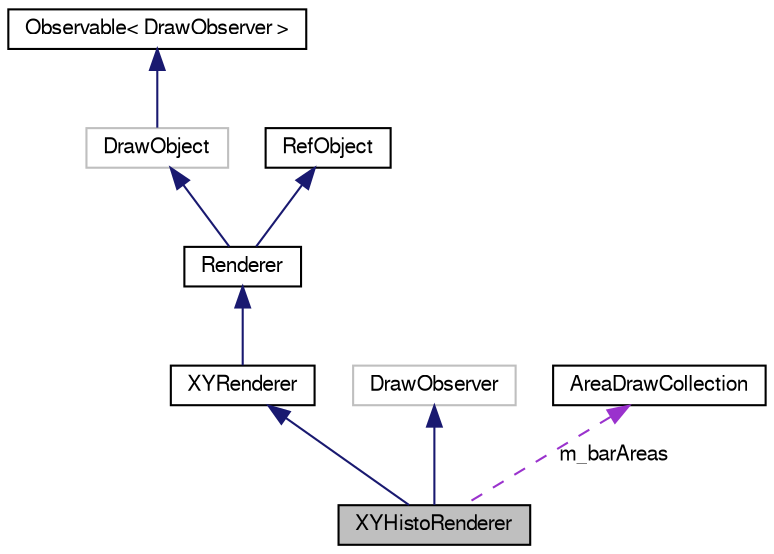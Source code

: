 digraph G
{
  bgcolor="transparent";
  edge [fontname="FreeSans",fontsize="10",labelfontname="FreeSans",labelfontsize="10"];
  node [fontname="FreeSans",fontsize="10",shape=record];
  Node1 [label="XYHistoRenderer",height=0.2,width=0.4,color="black", fillcolor="grey75", style="filled" fontcolor="black"];
  Node2 -> Node1 [dir=back,color="midnightblue",fontsize="10",style="solid",fontname="FreeSans"];
  Node2 [label="XYRenderer",height=0.2,width=0.4,color="black",URL="$classXYRenderer.html"];
  Node3 -> Node2 [dir=back,color="midnightblue",fontsize="10",style="solid",fontname="FreeSans"];
  Node3 [label="Renderer",height=0.2,width=0.4,color="black",URL="$classRenderer.html"];
  Node4 -> Node3 [dir=back,color="midnightblue",fontsize="10",style="solid",fontname="FreeSans"];
  Node4 [label="DrawObject",height=0.2,width=0.4,color="grey75"];
  Node5 -> Node4 [dir=back,color="midnightblue",fontsize="10",style="solid",fontname="FreeSans"];
  Node5 [label="Observable\< DrawObserver \>",height=0.2,width=0.4,color="black",URL="$classObservable.html"];
  Node6 -> Node3 [dir=back,color="midnightblue",fontsize="10",style="solid",fontname="FreeSans"];
  Node6 [label="RefObject",height=0.2,width=0.4,color="black",URL="$classRefObject.html"];
  Node7 -> Node1 [dir=back,color="midnightblue",fontsize="10",style="solid",fontname="FreeSans"];
  Node7 [label="DrawObserver",height=0.2,width=0.4,color="grey75"];
  Node8 -> Node1 [dir=back,color="darkorchid3",fontsize="10",style="dashed",label="m_barAreas",fontname="FreeSans"];
  Node8 [label="AreaDrawCollection",height=0.2,width=0.4,color="black",URL="$classAreaDrawCollection.html"];
}
